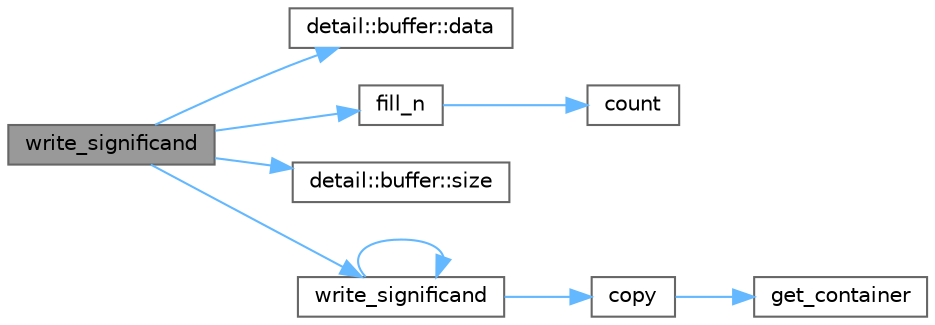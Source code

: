 digraph "write_significand"
{
 // LATEX_PDF_SIZE
  bgcolor="transparent";
  edge [fontname=Helvetica,fontsize=10,labelfontname=Helvetica,labelfontsize=10];
  node [fontname=Helvetica,fontsize=10,shape=box,height=0.2,width=0.4];
  rankdir="LR";
  Node1 [id="Node000001",label="write_significand",height=0.2,width=0.4,color="gray40", fillcolor="grey60", style="filled", fontcolor="black",tooltip=" "];
  Node1 -> Node2 [id="edge1_Node000001_Node000002",color="steelblue1",style="solid",tooltip=" "];
  Node2 [id="Node000002",label="detail::buffer::data",height=0.2,width=0.4,color="grey40", fillcolor="white", style="filled",URL="$classdetail_1_1buffer.html#a799a7f7a56dd002312b8527dac63cc9c",tooltip="Returns a pointer to the buffer data (not null-terminated)."];
  Node1 -> Node3 [id="edge2_Node000001_Node000003",color="steelblue1",style="solid",tooltip=" "];
  Node3 [id="Node000003",label="fill_n",height=0.2,width=0.4,color="grey40", fillcolor="white", style="filled",URL="$namespacedetail.html#af3d706bc2c37ac0292283704aadc4149",tooltip=" "];
  Node3 -> Node4 [id="edge3_Node000003_Node000004",color="steelblue1",style="solid",tooltip=" "];
  Node4 [id="Node000004",label="count",height=0.2,width=0.4,color="grey40", fillcolor="white", style="filled",URL="$namespacedetail.html#a25e934f3e2c5280160c34cb21a8db91c",tooltip=" "];
  Node1 -> Node5 [id="edge4_Node000001_Node000005",color="steelblue1",style="solid",tooltip=" "];
  Node5 [id="Node000005",label="detail::buffer::size",height=0.2,width=0.4,color="grey40", fillcolor="white", style="filled",URL="$classdetail_1_1buffer.html#a68960381f66fdfeb44116fe4337b5824",tooltip="Returns the size of this buffer."];
  Node1 -> Node6 [id="edge5_Node000001_Node000006",color="steelblue1",style="solid",tooltip=" "];
  Node6 [id="Node000006",label="write_significand",height=0.2,width=0.4,color="grey40", fillcolor="white", style="filled",URL="$namespacedetail.html#ab2321dd7ce54caf7404a5001c6aca3f0",tooltip=" "];
  Node6 -> Node7 [id="edge6_Node000006_Node000007",color="steelblue1",style="solid",tooltip=" "];
  Node7 [id="Node000007",label="copy",height=0.2,width=0.4,color="grey40", fillcolor="white", style="filled",URL="$namespacedetail.html#a424ac455d7b099551299db1be2e6e355",tooltip=" "];
  Node7 -> Node8 [id="edge7_Node000007_Node000008",color="steelblue1",style="solid",tooltip=" "];
  Node8 [id="Node000008",label="get_container",height=0.2,width=0.4,color="grey40", fillcolor="white", style="filled",URL="$namespacedetail.html#a2fad900275a3d2338d5393a4a5c38d92",tooltip=" "];
  Node6 -> Node6 [id="edge8_Node000006_Node000006",color="steelblue1",style="solid",tooltip=" "];
}

